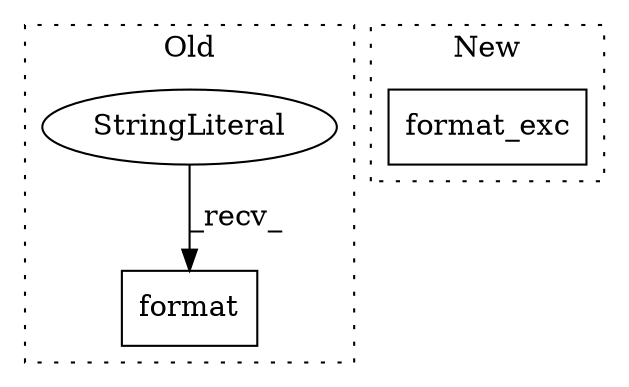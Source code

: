 digraph G {
subgraph cluster0 {
1 [label="format" a="32" s="610,618" l="7,1" shape="box"];
3 [label="StringLiteral" a="45" s="595" l="14" shape="ellipse"];
label = "Old";
style="dotted";
}
subgraph cluster1 {
2 [label="format_exc" a="32" s="693" l="12" shape="box"];
label = "New";
style="dotted";
}
3 -> 1 [label="_recv_"];
}